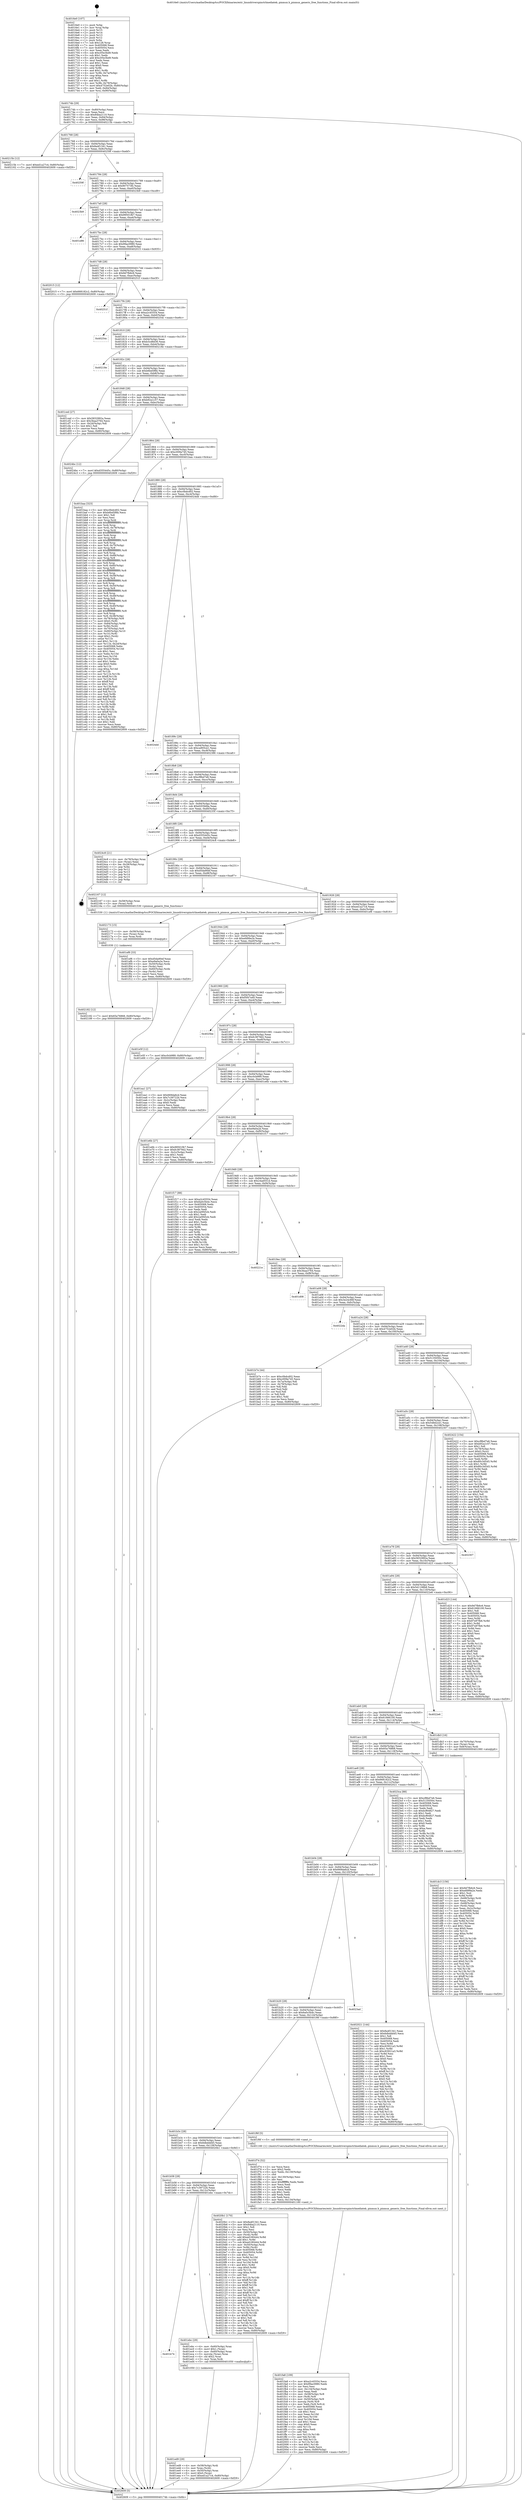 digraph "0x4016e0" {
  label = "0x4016e0 (/mnt/c/Users/mathe/Desktop/tcc/POCII/binaries/extr_linuxdriverspinctrlmediatek..pinmux.h_pinmux_generic_free_functions_Final-ollvm.out::main(0))"
  labelloc = "t"
  node[shape=record]

  Entry [label="",width=0.3,height=0.3,shape=circle,fillcolor=black,style=filled]
  "0x40174b" [label="{
     0x40174b [29]\l
     | [instrs]\l
     &nbsp;&nbsp;0x40174b \<+3\>: mov -0x80(%rbp),%eax\l
     &nbsp;&nbsp;0x40174e \<+2\>: mov %eax,%ecx\l
     &nbsp;&nbsp;0x401750 \<+6\>: sub $0x84ba2110,%ecx\l
     &nbsp;&nbsp;0x401756 \<+6\>: mov %eax,-0x94(%rbp)\l
     &nbsp;&nbsp;0x40175c \<+6\>: mov %ecx,-0x98(%rbp)\l
     &nbsp;&nbsp;0x401762 \<+6\>: je 000000000040215b \<main+0xa7b\>\l
  }"]
  "0x40215b" [label="{
     0x40215b [12]\l
     | [instrs]\l
     &nbsp;&nbsp;0x40215b \<+7\>: movl $0xed1a27c4,-0x80(%rbp)\l
     &nbsp;&nbsp;0x402162 \<+5\>: jmp 0000000000402609 \<main+0xf29\>\l
  }"]
  "0x401768" [label="{
     0x401768 [28]\l
     | [instrs]\l
     &nbsp;&nbsp;0x401768 \<+5\>: jmp 000000000040176d \<main+0x8d\>\l
     &nbsp;&nbsp;0x40176d \<+6\>: mov -0x94(%rbp),%eax\l
     &nbsp;&nbsp;0x401773 \<+5\>: sub $0x8a4f1341,%eax\l
     &nbsp;&nbsp;0x401778 \<+6\>: mov %eax,-0x9c(%rbp)\l
     &nbsp;&nbsp;0x40177e \<+6\>: je 000000000040259f \<main+0xebf\>\l
  }"]
  Exit [label="",width=0.3,height=0.3,shape=circle,fillcolor=black,style=filled,peripheries=2]
  "0x40259f" [label="{
     0x40259f\l
  }", style=dashed]
  "0x401784" [label="{
     0x401784 [28]\l
     | [instrs]\l
     &nbsp;&nbsp;0x401784 \<+5\>: jmp 0000000000401789 \<main+0xa9\>\l
     &nbsp;&nbsp;0x401789 \<+6\>: mov -0x94(%rbp),%eax\l
     &nbsp;&nbsp;0x40178f \<+5\>: sub $0x907573fc,%eax\l
     &nbsp;&nbsp;0x401794 \<+6\>: mov %eax,-0xa0(%rbp)\l
     &nbsp;&nbsp;0x40179a \<+6\>: je 00000000004023b9 \<main+0xcd9\>\l
  }"]
  "0x402182" [label="{
     0x402182 [12]\l
     | [instrs]\l
     &nbsp;&nbsp;0x402182 \<+7\>: movl $0x65a76868,-0x80(%rbp)\l
     &nbsp;&nbsp;0x402189 \<+5\>: jmp 0000000000402609 \<main+0xf29\>\l
  }"]
  "0x4023b9" [label="{
     0x4023b9\l
  }", style=dashed]
  "0x4017a0" [label="{
     0x4017a0 [28]\l
     | [instrs]\l
     &nbsp;&nbsp;0x4017a0 \<+5\>: jmp 00000000004017a5 \<main+0xc5\>\l
     &nbsp;&nbsp;0x4017a5 \<+6\>: mov -0x94(%rbp),%eax\l
     &nbsp;&nbsp;0x4017ab \<+5\>: sub $0x99501fb7,%eax\l
     &nbsp;&nbsp;0x4017b0 \<+6\>: mov %eax,-0xa4(%rbp)\l
     &nbsp;&nbsp;0x4017b6 \<+6\>: je 0000000000401e86 \<main+0x7a6\>\l
  }"]
  "0x402173" [label="{
     0x402173 [15]\l
     | [instrs]\l
     &nbsp;&nbsp;0x402173 \<+4\>: mov -0x58(%rbp),%rax\l
     &nbsp;&nbsp;0x402177 \<+3\>: mov (%rax),%rax\l
     &nbsp;&nbsp;0x40217a \<+3\>: mov %rax,%rdi\l
     &nbsp;&nbsp;0x40217d \<+5\>: call 0000000000401030 \<free@plt\>\l
     | [calls]\l
     &nbsp;&nbsp;0x401030 \{1\} (unknown)\l
  }"]
  "0x401e86" [label="{
     0x401e86\l
  }", style=dashed]
  "0x4017bc" [label="{
     0x4017bc [28]\l
     | [instrs]\l
     &nbsp;&nbsp;0x4017bc \<+5\>: jmp 00000000004017c1 \<main+0xe1\>\l
     &nbsp;&nbsp;0x4017c1 \<+6\>: mov -0x94(%rbp),%eax\l
     &nbsp;&nbsp;0x4017c7 \<+5\>: sub $0x99ac0980,%eax\l
     &nbsp;&nbsp;0x4017cc \<+6\>: mov %eax,-0xa8(%rbp)\l
     &nbsp;&nbsp;0x4017d2 \<+6\>: je 0000000000402015 \<main+0x935\>\l
  }"]
  "0x401fa8" [label="{
     0x401fa8 [109]\l
     | [instrs]\l
     &nbsp;&nbsp;0x401fa8 \<+5\>: mov $0xa2c45554,%ecx\l
     &nbsp;&nbsp;0x401fad \<+5\>: mov $0x99ac0980,%edx\l
     &nbsp;&nbsp;0x401fb2 \<+2\>: xor %esi,%esi\l
     &nbsp;&nbsp;0x401fb4 \<+6\>: mov -0x134(%rbp),%edi\l
     &nbsp;&nbsp;0x401fba \<+3\>: imul %eax,%edi\l
     &nbsp;&nbsp;0x401fbd \<+4\>: mov -0x58(%rbp),%r8\l
     &nbsp;&nbsp;0x401fc1 \<+3\>: mov (%r8),%r8\l
     &nbsp;&nbsp;0x401fc4 \<+4\>: mov -0x50(%rbp),%r9\l
     &nbsp;&nbsp;0x401fc8 \<+3\>: movslq (%r9),%r9\l
     &nbsp;&nbsp;0x401fcb \<+4\>: mov %edi,(%r8,%r9,4)\l
     &nbsp;&nbsp;0x401fcf \<+7\>: mov 0x405068,%eax\l
     &nbsp;&nbsp;0x401fd6 \<+7\>: mov 0x405054,%edi\l
     &nbsp;&nbsp;0x401fdd \<+3\>: sub $0x1,%esi\l
     &nbsp;&nbsp;0x401fe0 \<+3\>: mov %eax,%r10d\l
     &nbsp;&nbsp;0x401fe3 \<+3\>: add %esi,%r10d\l
     &nbsp;&nbsp;0x401fe6 \<+4\>: imul %r10d,%eax\l
     &nbsp;&nbsp;0x401fea \<+3\>: and $0x1,%eax\l
     &nbsp;&nbsp;0x401fed \<+3\>: cmp $0x0,%eax\l
     &nbsp;&nbsp;0x401ff0 \<+4\>: sete %r11b\l
     &nbsp;&nbsp;0x401ff4 \<+3\>: cmp $0xa,%edi\l
     &nbsp;&nbsp;0x401ff7 \<+3\>: setl %bl\l
     &nbsp;&nbsp;0x401ffa \<+3\>: mov %r11b,%r14b\l
     &nbsp;&nbsp;0x401ffd \<+3\>: and %bl,%r14b\l
     &nbsp;&nbsp;0x402000 \<+3\>: xor %bl,%r11b\l
     &nbsp;&nbsp;0x402003 \<+3\>: or %r11b,%r14b\l
     &nbsp;&nbsp;0x402006 \<+4\>: test $0x1,%r14b\l
     &nbsp;&nbsp;0x40200a \<+3\>: cmovne %edx,%ecx\l
     &nbsp;&nbsp;0x40200d \<+3\>: mov %ecx,-0x80(%rbp)\l
     &nbsp;&nbsp;0x402010 \<+5\>: jmp 0000000000402609 \<main+0xf29\>\l
  }"]
  "0x402015" [label="{
     0x402015 [12]\l
     | [instrs]\l
     &nbsp;&nbsp;0x402015 \<+7\>: movl $0x668182c2,-0x80(%rbp)\l
     &nbsp;&nbsp;0x40201c \<+5\>: jmp 0000000000402609 \<main+0xf29\>\l
  }"]
  "0x4017d8" [label="{
     0x4017d8 [28]\l
     | [instrs]\l
     &nbsp;&nbsp;0x4017d8 \<+5\>: jmp 00000000004017dd \<main+0xfd\>\l
     &nbsp;&nbsp;0x4017dd \<+6\>: mov -0x94(%rbp),%eax\l
     &nbsp;&nbsp;0x4017e3 \<+5\>: sub $0x9d7fb6c6,%eax\l
     &nbsp;&nbsp;0x4017e8 \<+6\>: mov %eax,-0xac(%rbp)\l
     &nbsp;&nbsp;0x4017ee \<+6\>: je 000000000040251f \<main+0xe3f\>\l
  }"]
  "0x401f74" [label="{
     0x401f74 [52]\l
     | [instrs]\l
     &nbsp;&nbsp;0x401f74 \<+2\>: xor %ecx,%ecx\l
     &nbsp;&nbsp;0x401f76 \<+5\>: mov $0x2,%edx\l
     &nbsp;&nbsp;0x401f7b \<+6\>: mov %edx,-0x130(%rbp)\l
     &nbsp;&nbsp;0x401f81 \<+1\>: cltd\l
     &nbsp;&nbsp;0x401f82 \<+6\>: mov -0x130(%rbp),%esi\l
     &nbsp;&nbsp;0x401f88 \<+2\>: idiv %esi\l
     &nbsp;&nbsp;0x401f8a \<+6\>: imul $0xfffffffe,%edx,%edx\l
     &nbsp;&nbsp;0x401f90 \<+2\>: mov %ecx,%edi\l
     &nbsp;&nbsp;0x401f92 \<+2\>: sub %edx,%edi\l
     &nbsp;&nbsp;0x401f94 \<+2\>: mov %ecx,%edx\l
     &nbsp;&nbsp;0x401f96 \<+3\>: sub $0x1,%edx\l
     &nbsp;&nbsp;0x401f99 \<+2\>: add %edx,%edi\l
     &nbsp;&nbsp;0x401f9b \<+2\>: sub %edi,%ecx\l
     &nbsp;&nbsp;0x401f9d \<+6\>: mov %ecx,-0x134(%rbp)\l
     &nbsp;&nbsp;0x401fa3 \<+5\>: call 0000000000401160 \<next_i\>\l
     | [calls]\l
     &nbsp;&nbsp;0x401160 \{1\} (/mnt/c/Users/mathe/Desktop/tcc/POCII/binaries/extr_linuxdriverspinctrlmediatek..pinmux.h_pinmux_generic_free_functions_Final-ollvm.out::next_i)\l
  }"]
  "0x40251f" [label="{
     0x40251f\l
  }", style=dashed]
  "0x4017f4" [label="{
     0x4017f4 [28]\l
     | [instrs]\l
     &nbsp;&nbsp;0x4017f4 \<+5\>: jmp 00000000004017f9 \<main+0x119\>\l
     &nbsp;&nbsp;0x4017f9 \<+6\>: mov -0x94(%rbp),%eax\l
     &nbsp;&nbsp;0x4017ff \<+5\>: sub $0xa2c45554,%eax\l
     &nbsp;&nbsp;0x401804 \<+6\>: mov %eax,-0xb0(%rbp)\l
     &nbsp;&nbsp;0x40180a \<+6\>: je 000000000040254c \<main+0xe6c\>\l
  }"]
  "0x401ed9" [label="{
     0x401ed9 [29]\l
     | [instrs]\l
     &nbsp;&nbsp;0x401ed9 \<+4\>: mov -0x58(%rbp),%rdi\l
     &nbsp;&nbsp;0x401edd \<+3\>: mov %rax,(%rdi)\l
     &nbsp;&nbsp;0x401ee0 \<+4\>: mov -0x50(%rbp),%rax\l
     &nbsp;&nbsp;0x401ee4 \<+6\>: movl $0x0,(%rax)\l
     &nbsp;&nbsp;0x401eea \<+7\>: movl $0xed1a27c4,-0x80(%rbp)\l
     &nbsp;&nbsp;0x401ef1 \<+5\>: jmp 0000000000402609 \<main+0xf29\>\l
  }"]
  "0x40254c" [label="{
     0x40254c\l
  }", style=dashed]
  "0x401810" [label="{
     0x401810 [28]\l
     | [instrs]\l
     &nbsp;&nbsp;0x401810 \<+5\>: jmp 0000000000401815 \<main+0x135\>\l
     &nbsp;&nbsp;0x401815 \<+6\>: mov -0x94(%rbp),%eax\l
     &nbsp;&nbsp;0x40181b \<+5\>: sub $0xb3cd8d36,%eax\l
     &nbsp;&nbsp;0x401820 \<+6\>: mov %eax,-0xb4(%rbp)\l
     &nbsp;&nbsp;0x401826 \<+6\>: je 000000000040218e \<main+0xaae\>\l
  }"]
  "0x401b74" [label="{
     0x401b74\l
  }", style=dashed]
  "0x40218e" [label="{
     0x40218e\l
  }", style=dashed]
  "0x40182c" [label="{
     0x40182c [28]\l
     | [instrs]\l
     &nbsp;&nbsp;0x40182c \<+5\>: jmp 0000000000401831 \<main+0x151\>\l
     &nbsp;&nbsp;0x401831 \<+6\>: mov -0x94(%rbp),%eax\l
     &nbsp;&nbsp;0x401837 \<+5\>: sub $0xb6bd5f6b,%eax\l
     &nbsp;&nbsp;0x40183c \<+6\>: mov %eax,-0xb8(%rbp)\l
     &nbsp;&nbsp;0x401842 \<+6\>: je 0000000000401ced \<main+0x60d\>\l
  }"]
  "0x401ebc" [label="{
     0x401ebc [29]\l
     | [instrs]\l
     &nbsp;&nbsp;0x401ebc \<+4\>: mov -0x60(%rbp),%rax\l
     &nbsp;&nbsp;0x401ec0 \<+6\>: movl $0x1,(%rax)\l
     &nbsp;&nbsp;0x401ec6 \<+4\>: mov -0x60(%rbp),%rax\l
     &nbsp;&nbsp;0x401eca \<+3\>: movslq (%rax),%rax\l
     &nbsp;&nbsp;0x401ecd \<+4\>: shl $0x2,%rax\l
     &nbsp;&nbsp;0x401ed1 \<+3\>: mov %rax,%rdi\l
     &nbsp;&nbsp;0x401ed4 \<+5\>: call 0000000000401050 \<malloc@plt\>\l
     | [calls]\l
     &nbsp;&nbsp;0x401050 \{1\} (unknown)\l
  }"]
  "0x401ced" [label="{
     0x401ced [27]\l
     | [instrs]\l
     &nbsp;&nbsp;0x401ced \<+5\>: mov $0x5832992a,%eax\l
     &nbsp;&nbsp;0x401cf2 \<+5\>: mov $0x3baa3764,%ecx\l
     &nbsp;&nbsp;0x401cf7 \<+3\>: mov -0x2d(%rbp),%dl\l
     &nbsp;&nbsp;0x401cfa \<+3\>: test $0x1,%dl\l
     &nbsp;&nbsp;0x401cfd \<+3\>: cmovne %ecx,%eax\l
     &nbsp;&nbsp;0x401d00 \<+3\>: mov %eax,-0x80(%rbp)\l
     &nbsp;&nbsp;0x401d03 \<+5\>: jmp 0000000000402609 \<main+0xf29\>\l
  }"]
  "0x401848" [label="{
     0x401848 [28]\l
     | [instrs]\l
     &nbsp;&nbsp;0x401848 \<+5\>: jmp 000000000040184d \<main+0x16d\>\l
     &nbsp;&nbsp;0x40184d \<+6\>: mov -0x94(%rbp),%eax\l
     &nbsp;&nbsp;0x401853 \<+5\>: sub $0xb92a1c57,%eax\l
     &nbsp;&nbsp;0x401858 \<+6\>: mov %eax,-0xbc(%rbp)\l
     &nbsp;&nbsp;0x40185e \<+6\>: je 00000000004024bc \<main+0xddc\>\l
  }"]
  "0x401b58" [label="{
     0x401b58 [28]\l
     | [instrs]\l
     &nbsp;&nbsp;0x401b58 \<+5\>: jmp 0000000000401b5d \<main+0x47d\>\l
     &nbsp;&nbsp;0x401b5d \<+6\>: mov -0x94(%rbp),%eax\l
     &nbsp;&nbsp;0x401b63 \<+5\>: sub $0x7c39722b,%eax\l
     &nbsp;&nbsp;0x401b68 \<+6\>: mov %eax,-0x12c(%rbp)\l
     &nbsp;&nbsp;0x401b6e \<+6\>: je 0000000000401ebc \<main+0x7dc\>\l
  }"]
  "0x4024bc" [label="{
     0x4024bc [12]\l
     | [instrs]\l
     &nbsp;&nbsp;0x4024bc \<+7\>: movl $0xd355445c,-0x80(%rbp)\l
     &nbsp;&nbsp;0x4024c3 \<+5\>: jmp 0000000000402609 \<main+0xf29\>\l
  }"]
  "0x401864" [label="{
     0x401864 [28]\l
     | [instrs]\l
     &nbsp;&nbsp;0x401864 \<+5\>: jmp 0000000000401869 \<main+0x189\>\l
     &nbsp;&nbsp;0x401869 \<+6\>: mov -0x94(%rbp),%eax\l
     &nbsp;&nbsp;0x40186f \<+5\>: sub $0xc009a745,%eax\l
     &nbsp;&nbsp;0x401874 \<+6\>: mov %eax,-0xc0(%rbp)\l
     &nbsp;&nbsp;0x40187a \<+6\>: je 0000000000401baa \<main+0x4ca\>\l
  }"]
  "0x4020b1" [label="{
     0x4020b1 [170]\l
     | [instrs]\l
     &nbsp;&nbsp;0x4020b1 \<+5\>: mov $0x8a4f1341,%eax\l
     &nbsp;&nbsp;0x4020b6 \<+5\>: mov $0x84ba2110,%ecx\l
     &nbsp;&nbsp;0x4020bb \<+2\>: mov $0x1,%dl\l
     &nbsp;&nbsp;0x4020bd \<+2\>: xor %esi,%esi\l
     &nbsp;&nbsp;0x4020bf \<+4\>: mov -0x50(%rbp),%rdi\l
     &nbsp;&nbsp;0x4020c3 \<+3\>: mov (%rdi),%r8d\l
     &nbsp;&nbsp;0x4020c6 \<+7\>: add $0xed180444,%r8d\l
     &nbsp;&nbsp;0x4020cd \<+4\>: add $0x1,%r8d\l
     &nbsp;&nbsp;0x4020d1 \<+7\>: sub $0xed180444,%r8d\l
     &nbsp;&nbsp;0x4020d8 \<+4\>: mov -0x50(%rbp),%rdi\l
     &nbsp;&nbsp;0x4020dc \<+3\>: mov %r8d,(%rdi)\l
     &nbsp;&nbsp;0x4020df \<+8\>: mov 0x405068,%r8d\l
     &nbsp;&nbsp;0x4020e7 \<+8\>: mov 0x405054,%r9d\l
     &nbsp;&nbsp;0x4020ef \<+3\>: sub $0x1,%esi\l
     &nbsp;&nbsp;0x4020f2 \<+3\>: mov %r8d,%r10d\l
     &nbsp;&nbsp;0x4020f5 \<+3\>: add %esi,%r10d\l
     &nbsp;&nbsp;0x4020f8 \<+4\>: imul %r10d,%r8d\l
     &nbsp;&nbsp;0x4020fc \<+4\>: and $0x1,%r8d\l
     &nbsp;&nbsp;0x402100 \<+4\>: cmp $0x0,%r8d\l
     &nbsp;&nbsp;0x402104 \<+4\>: sete %r11b\l
     &nbsp;&nbsp;0x402108 \<+4\>: cmp $0xa,%r9d\l
     &nbsp;&nbsp;0x40210c \<+3\>: setl %bl\l
     &nbsp;&nbsp;0x40210f \<+3\>: mov %r11b,%r14b\l
     &nbsp;&nbsp;0x402112 \<+4\>: xor $0xff,%r14b\l
     &nbsp;&nbsp;0x402116 \<+3\>: mov %bl,%r15b\l
     &nbsp;&nbsp;0x402119 \<+4\>: xor $0xff,%r15b\l
     &nbsp;&nbsp;0x40211d \<+3\>: xor $0x1,%dl\l
     &nbsp;&nbsp;0x402120 \<+3\>: mov %r14b,%r12b\l
     &nbsp;&nbsp;0x402123 \<+4\>: and $0xff,%r12b\l
     &nbsp;&nbsp;0x402127 \<+3\>: and %dl,%r11b\l
     &nbsp;&nbsp;0x40212a \<+3\>: mov %r15b,%r13b\l
     &nbsp;&nbsp;0x40212d \<+4\>: and $0xff,%r13b\l
     &nbsp;&nbsp;0x402131 \<+2\>: and %dl,%bl\l
     &nbsp;&nbsp;0x402133 \<+3\>: or %r11b,%r12b\l
     &nbsp;&nbsp;0x402136 \<+3\>: or %bl,%r13b\l
     &nbsp;&nbsp;0x402139 \<+3\>: xor %r13b,%r12b\l
     &nbsp;&nbsp;0x40213c \<+3\>: or %r15b,%r14b\l
     &nbsp;&nbsp;0x40213f \<+4\>: xor $0xff,%r14b\l
     &nbsp;&nbsp;0x402143 \<+3\>: or $0x1,%dl\l
     &nbsp;&nbsp;0x402146 \<+3\>: and %dl,%r14b\l
     &nbsp;&nbsp;0x402149 \<+3\>: or %r14b,%r12b\l
     &nbsp;&nbsp;0x40214c \<+4\>: test $0x1,%r12b\l
     &nbsp;&nbsp;0x402150 \<+3\>: cmovne %ecx,%eax\l
     &nbsp;&nbsp;0x402153 \<+3\>: mov %eax,-0x80(%rbp)\l
     &nbsp;&nbsp;0x402156 \<+5\>: jmp 0000000000402609 \<main+0xf29\>\l
  }"]
  "0x401baa" [label="{
     0x401baa [323]\l
     | [instrs]\l
     &nbsp;&nbsp;0x401baa \<+5\>: mov $0xc0bdcd02,%eax\l
     &nbsp;&nbsp;0x401baf \<+5\>: mov $0xb6bd5f6b,%ecx\l
     &nbsp;&nbsp;0x401bb4 \<+2\>: mov $0x1,%dl\l
     &nbsp;&nbsp;0x401bb6 \<+2\>: xor %esi,%esi\l
     &nbsp;&nbsp;0x401bb8 \<+3\>: mov %rsp,%rdi\l
     &nbsp;&nbsp;0x401bbb \<+4\>: add $0xfffffffffffffff0,%rdi\l
     &nbsp;&nbsp;0x401bbf \<+3\>: mov %rdi,%rsp\l
     &nbsp;&nbsp;0x401bc2 \<+4\>: mov %rdi,-0x78(%rbp)\l
     &nbsp;&nbsp;0x401bc6 \<+3\>: mov %rsp,%rdi\l
     &nbsp;&nbsp;0x401bc9 \<+4\>: add $0xfffffffffffffff0,%rdi\l
     &nbsp;&nbsp;0x401bcd \<+3\>: mov %rdi,%rsp\l
     &nbsp;&nbsp;0x401bd0 \<+3\>: mov %rsp,%r8\l
     &nbsp;&nbsp;0x401bd3 \<+4\>: add $0xfffffffffffffff0,%r8\l
     &nbsp;&nbsp;0x401bd7 \<+3\>: mov %r8,%rsp\l
     &nbsp;&nbsp;0x401bda \<+4\>: mov %r8,-0x70(%rbp)\l
     &nbsp;&nbsp;0x401bde \<+3\>: mov %rsp,%r8\l
     &nbsp;&nbsp;0x401be1 \<+4\>: add $0xfffffffffffffff0,%r8\l
     &nbsp;&nbsp;0x401be5 \<+3\>: mov %r8,%rsp\l
     &nbsp;&nbsp;0x401be8 \<+4\>: mov %r8,-0x68(%rbp)\l
     &nbsp;&nbsp;0x401bec \<+3\>: mov %rsp,%r8\l
     &nbsp;&nbsp;0x401bef \<+4\>: add $0xfffffffffffffff0,%r8\l
     &nbsp;&nbsp;0x401bf3 \<+3\>: mov %r8,%rsp\l
     &nbsp;&nbsp;0x401bf6 \<+4\>: mov %r8,-0x60(%rbp)\l
     &nbsp;&nbsp;0x401bfa \<+3\>: mov %rsp,%r8\l
     &nbsp;&nbsp;0x401bfd \<+4\>: add $0xfffffffffffffff0,%r8\l
     &nbsp;&nbsp;0x401c01 \<+3\>: mov %r8,%rsp\l
     &nbsp;&nbsp;0x401c04 \<+4\>: mov %r8,-0x58(%rbp)\l
     &nbsp;&nbsp;0x401c08 \<+3\>: mov %rsp,%r8\l
     &nbsp;&nbsp;0x401c0b \<+4\>: add $0xfffffffffffffff0,%r8\l
     &nbsp;&nbsp;0x401c0f \<+3\>: mov %r8,%rsp\l
     &nbsp;&nbsp;0x401c12 \<+4\>: mov %r8,-0x50(%rbp)\l
     &nbsp;&nbsp;0x401c16 \<+3\>: mov %rsp,%r8\l
     &nbsp;&nbsp;0x401c19 \<+4\>: add $0xfffffffffffffff0,%r8\l
     &nbsp;&nbsp;0x401c1d \<+3\>: mov %r8,%rsp\l
     &nbsp;&nbsp;0x401c20 \<+4\>: mov %r8,-0x48(%rbp)\l
     &nbsp;&nbsp;0x401c24 \<+3\>: mov %rsp,%r8\l
     &nbsp;&nbsp;0x401c27 \<+4\>: add $0xfffffffffffffff0,%r8\l
     &nbsp;&nbsp;0x401c2b \<+3\>: mov %r8,%rsp\l
     &nbsp;&nbsp;0x401c2e \<+4\>: mov %r8,-0x40(%rbp)\l
     &nbsp;&nbsp;0x401c32 \<+3\>: mov %rsp,%r8\l
     &nbsp;&nbsp;0x401c35 \<+4\>: add $0xfffffffffffffff0,%r8\l
     &nbsp;&nbsp;0x401c39 \<+3\>: mov %r8,%rsp\l
     &nbsp;&nbsp;0x401c3c \<+4\>: mov %r8,-0x38(%rbp)\l
     &nbsp;&nbsp;0x401c40 \<+4\>: mov -0x78(%rbp),%r8\l
     &nbsp;&nbsp;0x401c44 \<+7\>: movl $0x0,(%r8)\l
     &nbsp;&nbsp;0x401c4b \<+7\>: mov -0x84(%rbp),%r9d\l
     &nbsp;&nbsp;0x401c52 \<+3\>: mov %r9d,(%rdi)\l
     &nbsp;&nbsp;0x401c55 \<+4\>: mov -0x70(%rbp),%r8\l
     &nbsp;&nbsp;0x401c59 \<+7\>: mov -0x90(%rbp),%r10\l
     &nbsp;&nbsp;0x401c60 \<+3\>: mov %r10,(%r8)\l
     &nbsp;&nbsp;0x401c63 \<+3\>: cmpl $0x2,(%rdi)\l
     &nbsp;&nbsp;0x401c66 \<+4\>: setne %r11b\l
     &nbsp;&nbsp;0x401c6a \<+4\>: and $0x1,%r11b\l
     &nbsp;&nbsp;0x401c6e \<+4\>: mov %r11b,-0x2d(%rbp)\l
     &nbsp;&nbsp;0x401c72 \<+7\>: mov 0x405068,%ebx\l
     &nbsp;&nbsp;0x401c79 \<+8\>: mov 0x405054,%r14d\l
     &nbsp;&nbsp;0x401c81 \<+3\>: sub $0x1,%esi\l
     &nbsp;&nbsp;0x401c84 \<+3\>: mov %ebx,%r15d\l
     &nbsp;&nbsp;0x401c87 \<+3\>: add %esi,%r15d\l
     &nbsp;&nbsp;0x401c8a \<+4\>: imul %r15d,%ebx\l
     &nbsp;&nbsp;0x401c8e \<+3\>: and $0x1,%ebx\l
     &nbsp;&nbsp;0x401c91 \<+3\>: cmp $0x0,%ebx\l
     &nbsp;&nbsp;0x401c94 \<+4\>: sete %r11b\l
     &nbsp;&nbsp;0x401c98 \<+4\>: cmp $0xa,%r14d\l
     &nbsp;&nbsp;0x401c9c \<+4\>: setl %r12b\l
     &nbsp;&nbsp;0x401ca0 \<+3\>: mov %r11b,%r13b\l
     &nbsp;&nbsp;0x401ca3 \<+4\>: xor $0xff,%r13b\l
     &nbsp;&nbsp;0x401ca7 \<+3\>: mov %r12b,%sil\l
     &nbsp;&nbsp;0x401caa \<+4\>: xor $0xff,%sil\l
     &nbsp;&nbsp;0x401cae \<+3\>: xor $0x1,%dl\l
     &nbsp;&nbsp;0x401cb1 \<+3\>: mov %r13b,%dil\l
     &nbsp;&nbsp;0x401cb4 \<+4\>: and $0xff,%dil\l
     &nbsp;&nbsp;0x401cb8 \<+3\>: and %dl,%r11b\l
     &nbsp;&nbsp;0x401cbb \<+3\>: mov %sil,%r8b\l
     &nbsp;&nbsp;0x401cbe \<+4\>: and $0xff,%r8b\l
     &nbsp;&nbsp;0x401cc2 \<+3\>: and %dl,%r12b\l
     &nbsp;&nbsp;0x401cc5 \<+3\>: or %r11b,%dil\l
     &nbsp;&nbsp;0x401cc8 \<+3\>: or %r12b,%r8b\l
     &nbsp;&nbsp;0x401ccb \<+3\>: xor %r8b,%dil\l
     &nbsp;&nbsp;0x401cce \<+3\>: or %sil,%r13b\l
     &nbsp;&nbsp;0x401cd1 \<+4\>: xor $0xff,%r13b\l
     &nbsp;&nbsp;0x401cd5 \<+3\>: or $0x1,%dl\l
     &nbsp;&nbsp;0x401cd8 \<+3\>: and %dl,%r13b\l
     &nbsp;&nbsp;0x401cdb \<+3\>: or %r13b,%dil\l
     &nbsp;&nbsp;0x401cde \<+4\>: test $0x1,%dil\l
     &nbsp;&nbsp;0x401ce2 \<+3\>: cmovne %ecx,%eax\l
     &nbsp;&nbsp;0x401ce5 \<+3\>: mov %eax,-0x80(%rbp)\l
     &nbsp;&nbsp;0x401ce8 \<+5\>: jmp 0000000000402609 \<main+0xf29\>\l
  }"]
  "0x401880" [label="{
     0x401880 [28]\l
     | [instrs]\l
     &nbsp;&nbsp;0x401880 \<+5\>: jmp 0000000000401885 \<main+0x1a5\>\l
     &nbsp;&nbsp;0x401885 \<+6\>: mov -0x94(%rbp),%eax\l
     &nbsp;&nbsp;0x40188b \<+5\>: sub $0xc0bdcd02,%eax\l
     &nbsp;&nbsp;0x401890 \<+6\>: mov %eax,-0xc4(%rbp)\l
     &nbsp;&nbsp;0x401896 \<+6\>: je 00000000004024dd \<main+0xdfd\>\l
  }"]
  "0x401b3c" [label="{
     0x401b3c [28]\l
     | [instrs]\l
     &nbsp;&nbsp;0x401b3c \<+5\>: jmp 0000000000401b41 \<main+0x461\>\l
     &nbsp;&nbsp;0x401b41 \<+6\>: mov -0x94(%rbp),%eax\l
     &nbsp;&nbsp;0x401b47 \<+5\>: sub $0x6dbddd45,%eax\l
     &nbsp;&nbsp;0x401b4c \<+6\>: mov %eax,-0x128(%rbp)\l
     &nbsp;&nbsp;0x401b52 \<+6\>: je 00000000004020b1 \<main+0x9d1\>\l
  }"]
  "0x4024dd" [label="{
     0x4024dd\l
  }", style=dashed]
  "0x40189c" [label="{
     0x40189c [28]\l
     | [instrs]\l
     &nbsp;&nbsp;0x40189c \<+5\>: jmp 00000000004018a1 \<main+0x1c1\>\l
     &nbsp;&nbsp;0x4018a1 \<+6\>: mov -0x94(%rbp),%eax\l
     &nbsp;&nbsp;0x4018a7 \<+5\>: sub $0xca905ce1,%eax\l
     &nbsp;&nbsp;0x4018ac \<+6\>: mov %eax,-0xc8(%rbp)\l
     &nbsp;&nbsp;0x4018b2 \<+6\>: je 0000000000402386 \<main+0xca6\>\l
  }"]
  "0x401f6f" [label="{
     0x401f6f [5]\l
     | [instrs]\l
     &nbsp;&nbsp;0x401f6f \<+5\>: call 0000000000401160 \<next_i\>\l
     | [calls]\l
     &nbsp;&nbsp;0x401160 \{1\} (/mnt/c/Users/mathe/Desktop/tcc/POCII/binaries/extr_linuxdriverspinctrlmediatek..pinmux.h_pinmux_generic_free_functions_Final-ollvm.out::next_i)\l
  }"]
  "0x402386" [label="{
     0x402386\l
  }", style=dashed]
  "0x4018b8" [label="{
     0x4018b8 [28]\l
     | [instrs]\l
     &nbsp;&nbsp;0x4018b8 \<+5\>: jmp 00000000004018bd \<main+0x1dd\>\l
     &nbsp;&nbsp;0x4018bd \<+6\>: mov -0x94(%rbp),%eax\l
     &nbsp;&nbsp;0x4018c3 \<+5\>: sub $0xcf8bd7e6,%eax\l
     &nbsp;&nbsp;0x4018c8 \<+6\>: mov %eax,-0xcc(%rbp)\l
     &nbsp;&nbsp;0x4018ce \<+6\>: je 00000000004025f8 \<main+0xf18\>\l
  }"]
  "0x401b20" [label="{
     0x401b20 [28]\l
     | [instrs]\l
     &nbsp;&nbsp;0x401b20 \<+5\>: jmp 0000000000401b25 \<main+0x445\>\l
     &nbsp;&nbsp;0x401b25 \<+6\>: mov -0x94(%rbp),%eax\l
     &nbsp;&nbsp;0x401b2b \<+5\>: sub $0x6a0c5b4c,%eax\l
     &nbsp;&nbsp;0x401b30 \<+6\>: mov %eax,-0x124(%rbp)\l
     &nbsp;&nbsp;0x401b36 \<+6\>: je 0000000000401f6f \<main+0x88f\>\l
  }"]
  "0x4025f8" [label="{
     0x4025f8\l
  }", style=dashed]
  "0x4018d4" [label="{
     0x4018d4 [28]\l
     | [instrs]\l
     &nbsp;&nbsp;0x4018d4 \<+5\>: jmp 00000000004018d9 \<main+0x1f9\>\l
     &nbsp;&nbsp;0x4018d9 \<+6\>: mov -0x94(%rbp),%eax\l
     &nbsp;&nbsp;0x4018df \<+5\>: sub $0xd203bfda,%eax\l
     &nbsp;&nbsp;0x4018e4 \<+6\>: mov %eax,-0xd0(%rbp)\l
     &nbsp;&nbsp;0x4018ea \<+6\>: je 000000000040235f \<main+0xc7f\>\l
  }"]
  "0x4023ad" [label="{
     0x4023ad\l
  }", style=dashed]
  "0x40235f" [label="{
     0x40235f\l
  }", style=dashed]
  "0x4018f0" [label="{
     0x4018f0 [28]\l
     | [instrs]\l
     &nbsp;&nbsp;0x4018f0 \<+5\>: jmp 00000000004018f5 \<main+0x215\>\l
     &nbsp;&nbsp;0x4018f5 \<+6\>: mov -0x94(%rbp),%eax\l
     &nbsp;&nbsp;0x4018fb \<+5\>: sub $0xd355445c,%eax\l
     &nbsp;&nbsp;0x401900 \<+6\>: mov %eax,-0xd4(%rbp)\l
     &nbsp;&nbsp;0x401906 \<+6\>: je 00000000004024c8 \<main+0xde8\>\l
  }"]
  "0x401b04" [label="{
     0x401b04 [28]\l
     | [instrs]\l
     &nbsp;&nbsp;0x401b04 \<+5\>: jmp 0000000000401b09 \<main+0x429\>\l
     &nbsp;&nbsp;0x401b09 \<+6\>: mov -0x94(%rbp),%eax\l
     &nbsp;&nbsp;0x401b0f \<+5\>: sub $0x669da6cd,%eax\l
     &nbsp;&nbsp;0x401b14 \<+6\>: mov %eax,-0x120(%rbp)\l
     &nbsp;&nbsp;0x401b1a \<+6\>: je 00000000004023ad \<main+0xccd\>\l
  }"]
  "0x4024c8" [label="{
     0x4024c8 [21]\l
     | [instrs]\l
     &nbsp;&nbsp;0x4024c8 \<+4\>: mov -0x78(%rbp),%rax\l
     &nbsp;&nbsp;0x4024cc \<+2\>: mov (%rax),%eax\l
     &nbsp;&nbsp;0x4024ce \<+4\>: lea -0x28(%rbp),%rsp\l
     &nbsp;&nbsp;0x4024d2 \<+1\>: pop %rbx\l
     &nbsp;&nbsp;0x4024d3 \<+2\>: pop %r12\l
     &nbsp;&nbsp;0x4024d5 \<+2\>: pop %r13\l
     &nbsp;&nbsp;0x4024d7 \<+2\>: pop %r14\l
     &nbsp;&nbsp;0x4024d9 \<+2\>: pop %r15\l
     &nbsp;&nbsp;0x4024db \<+1\>: pop %rbp\l
     &nbsp;&nbsp;0x4024dc \<+1\>: ret\l
  }"]
  "0x40190c" [label="{
     0x40190c [28]\l
     | [instrs]\l
     &nbsp;&nbsp;0x40190c \<+5\>: jmp 0000000000401911 \<main+0x231\>\l
     &nbsp;&nbsp;0x401911 \<+6\>: mov -0x94(%rbp),%eax\l
     &nbsp;&nbsp;0x401917 \<+5\>: sub $0xd5da90ef,%eax\l
     &nbsp;&nbsp;0x40191c \<+6\>: mov %eax,-0xd8(%rbp)\l
     &nbsp;&nbsp;0x401922 \<+6\>: je 0000000000402167 \<main+0xa87\>\l
  }"]
  "0x402021" [label="{
     0x402021 [144]\l
     | [instrs]\l
     &nbsp;&nbsp;0x402021 \<+5\>: mov $0x8a4f1341,%eax\l
     &nbsp;&nbsp;0x402026 \<+5\>: mov $0x6dbddd45,%ecx\l
     &nbsp;&nbsp;0x40202b \<+2\>: mov $0x1,%dl\l
     &nbsp;&nbsp;0x40202d \<+7\>: mov 0x405068,%esi\l
     &nbsp;&nbsp;0x402034 \<+7\>: mov 0x405054,%edi\l
     &nbsp;&nbsp;0x40203b \<+3\>: mov %esi,%r8d\l
     &nbsp;&nbsp;0x40203e \<+7\>: add $0xc63921a3,%r8d\l
     &nbsp;&nbsp;0x402045 \<+4\>: sub $0x1,%r8d\l
     &nbsp;&nbsp;0x402049 \<+7\>: sub $0xc63921a3,%r8d\l
     &nbsp;&nbsp;0x402050 \<+4\>: imul %r8d,%esi\l
     &nbsp;&nbsp;0x402054 \<+3\>: and $0x1,%esi\l
     &nbsp;&nbsp;0x402057 \<+3\>: cmp $0x0,%esi\l
     &nbsp;&nbsp;0x40205a \<+4\>: sete %r9b\l
     &nbsp;&nbsp;0x40205e \<+3\>: cmp $0xa,%edi\l
     &nbsp;&nbsp;0x402061 \<+4\>: setl %r10b\l
     &nbsp;&nbsp;0x402065 \<+3\>: mov %r9b,%r11b\l
     &nbsp;&nbsp;0x402068 \<+4\>: xor $0xff,%r11b\l
     &nbsp;&nbsp;0x40206c \<+3\>: mov %r10b,%bl\l
     &nbsp;&nbsp;0x40206f \<+3\>: xor $0xff,%bl\l
     &nbsp;&nbsp;0x402072 \<+3\>: xor $0x0,%dl\l
     &nbsp;&nbsp;0x402075 \<+3\>: mov %r11b,%r14b\l
     &nbsp;&nbsp;0x402078 \<+4\>: and $0x0,%r14b\l
     &nbsp;&nbsp;0x40207c \<+3\>: and %dl,%r9b\l
     &nbsp;&nbsp;0x40207f \<+3\>: mov %bl,%r15b\l
     &nbsp;&nbsp;0x402082 \<+4\>: and $0x0,%r15b\l
     &nbsp;&nbsp;0x402086 \<+3\>: and %dl,%r10b\l
     &nbsp;&nbsp;0x402089 \<+3\>: or %r9b,%r14b\l
     &nbsp;&nbsp;0x40208c \<+3\>: or %r10b,%r15b\l
     &nbsp;&nbsp;0x40208f \<+3\>: xor %r15b,%r14b\l
     &nbsp;&nbsp;0x402092 \<+3\>: or %bl,%r11b\l
     &nbsp;&nbsp;0x402095 \<+4\>: xor $0xff,%r11b\l
     &nbsp;&nbsp;0x402099 \<+3\>: or $0x0,%dl\l
     &nbsp;&nbsp;0x40209c \<+3\>: and %dl,%r11b\l
     &nbsp;&nbsp;0x40209f \<+3\>: or %r11b,%r14b\l
     &nbsp;&nbsp;0x4020a2 \<+4\>: test $0x1,%r14b\l
     &nbsp;&nbsp;0x4020a6 \<+3\>: cmovne %ecx,%eax\l
     &nbsp;&nbsp;0x4020a9 \<+3\>: mov %eax,-0x80(%rbp)\l
     &nbsp;&nbsp;0x4020ac \<+5\>: jmp 0000000000402609 \<main+0xf29\>\l
  }"]
  "0x402167" [label="{
     0x402167 [12]\l
     | [instrs]\l
     &nbsp;&nbsp;0x402167 \<+4\>: mov -0x58(%rbp),%rax\l
     &nbsp;&nbsp;0x40216b \<+3\>: mov (%rax),%rdi\l
     &nbsp;&nbsp;0x40216e \<+5\>: call 0000000000401530 \<pinmux_generic_free_functions\>\l
     | [calls]\l
     &nbsp;&nbsp;0x401530 \{1\} (/mnt/c/Users/mathe/Desktop/tcc/POCII/binaries/extr_linuxdriverspinctrlmediatek..pinmux.h_pinmux_generic_free_functions_Final-ollvm.out::pinmux_generic_free_functions)\l
  }"]
  "0x401928" [label="{
     0x401928 [28]\l
     | [instrs]\l
     &nbsp;&nbsp;0x401928 \<+5\>: jmp 000000000040192d \<main+0x24d\>\l
     &nbsp;&nbsp;0x40192d \<+6\>: mov -0x94(%rbp),%eax\l
     &nbsp;&nbsp;0x401933 \<+5\>: sub $0xed1a27c4,%eax\l
     &nbsp;&nbsp;0x401938 \<+6\>: mov %eax,-0xdc(%rbp)\l
     &nbsp;&nbsp;0x40193e \<+6\>: je 0000000000401ef6 \<main+0x816\>\l
  }"]
  "0x401ae8" [label="{
     0x401ae8 [28]\l
     | [instrs]\l
     &nbsp;&nbsp;0x401ae8 \<+5\>: jmp 0000000000401aed \<main+0x40d\>\l
     &nbsp;&nbsp;0x401aed \<+6\>: mov -0x94(%rbp),%eax\l
     &nbsp;&nbsp;0x401af3 \<+5\>: sub $0x668182c2,%eax\l
     &nbsp;&nbsp;0x401af8 \<+6\>: mov %eax,-0x11c(%rbp)\l
     &nbsp;&nbsp;0x401afe \<+6\>: je 0000000000402021 \<main+0x941\>\l
  }"]
  "0x401ef6" [label="{
     0x401ef6 [33]\l
     | [instrs]\l
     &nbsp;&nbsp;0x401ef6 \<+5\>: mov $0xd5da90ef,%eax\l
     &nbsp;&nbsp;0x401efb \<+5\>: mov $0xe9a0a2e,%ecx\l
     &nbsp;&nbsp;0x401f00 \<+4\>: mov -0x50(%rbp),%rdx\l
     &nbsp;&nbsp;0x401f04 \<+2\>: mov (%rdx),%esi\l
     &nbsp;&nbsp;0x401f06 \<+4\>: mov -0x60(%rbp),%rdx\l
     &nbsp;&nbsp;0x401f0a \<+2\>: cmp (%rdx),%esi\l
     &nbsp;&nbsp;0x401f0c \<+3\>: cmovl %ecx,%eax\l
     &nbsp;&nbsp;0x401f0f \<+3\>: mov %eax,-0x80(%rbp)\l
     &nbsp;&nbsp;0x401f12 \<+5\>: jmp 0000000000402609 \<main+0xf29\>\l
  }"]
  "0x401944" [label="{
     0x401944 [28]\l
     | [instrs]\l
     &nbsp;&nbsp;0x401944 \<+5\>: jmp 0000000000401949 \<main+0x269\>\l
     &nbsp;&nbsp;0x401949 \<+6\>: mov -0x94(%rbp),%eax\l
     &nbsp;&nbsp;0x40194f \<+5\>: sub $0xefd99a2e,%eax\l
     &nbsp;&nbsp;0x401954 \<+6\>: mov %eax,-0xe0(%rbp)\l
     &nbsp;&nbsp;0x40195a \<+6\>: je 0000000000401e5f \<main+0x77f\>\l
  }"]
  "0x4023ca" [label="{
     0x4023ca [88]\l
     | [instrs]\l
     &nbsp;&nbsp;0x4023ca \<+5\>: mov $0xcf8bd7e6,%eax\l
     &nbsp;&nbsp;0x4023cf \<+5\>: mov $0x5135050c,%ecx\l
     &nbsp;&nbsp;0x4023d4 \<+7\>: mov 0x405068,%edx\l
     &nbsp;&nbsp;0x4023db \<+7\>: mov 0x405054,%esi\l
     &nbsp;&nbsp;0x4023e2 \<+2\>: mov %edx,%edi\l
     &nbsp;&nbsp;0x4023e4 \<+6\>: sub $0xbcf64827,%edi\l
     &nbsp;&nbsp;0x4023ea \<+3\>: sub $0x1,%edi\l
     &nbsp;&nbsp;0x4023ed \<+6\>: add $0xbcf64827,%edi\l
     &nbsp;&nbsp;0x4023f3 \<+3\>: imul %edi,%edx\l
     &nbsp;&nbsp;0x4023f6 \<+3\>: and $0x1,%edx\l
     &nbsp;&nbsp;0x4023f9 \<+3\>: cmp $0x0,%edx\l
     &nbsp;&nbsp;0x4023fc \<+4\>: sete %r8b\l
     &nbsp;&nbsp;0x402400 \<+3\>: cmp $0xa,%esi\l
     &nbsp;&nbsp;0x402403 \<+4\>: setl %r9b\l
     &nbsp;&nbsp;0x402407 \<+3\>: mov %r8b,%r10b\l
     &nbsp;&nbsp;0x40240a \<+3\>: and %r9b,%r10b\l
     &nbsp;&nbsp;0x40240d \<+3\>: xor %r9b,%r8b\l
     &nbsp;&nbsp;0x402410 \<+3\>: or %r8b,%r10b\l
     &nbsp;&nbsp;0x402413 \<+4\>: test $0x1,%r10b\l
     &nbsp;&nbsp;0x402417 \<+3\>: cmovne %ecx,%eax\l
     &nbsp;&nbsp;0x40241a \<+3\>: mov %eax,-0x80(%rbp)\l
     &nbsp;&nbsp;0x40241d \<+5\>: jmp 0000000000402609 \<main+0xf29\>\l
  }"]
  "0x401e5f" [label="{
     0x401e5f [12]\l
     | [instrs]\l
     &nbsp;&nbsp;0x401e5f \<+7\>: movl $0xc0cb989,-0x80(%rbp)\l
     &nbsp;&nbsp;0x401e66 \<+5\>: jmp 0000000000402609 \<main+0xf29\>\l
  }"]
  "0x401960" [label="{
     0x401960 [28]\l
     | [instrs]\l
     &nbsp;&nbsp;0x401960 \<+5\>: jmp 0000000000401965 \<main+0x285\>\l
     &nbsp;&nbsp;0x401965 \<+6\>: mov -0x94(%rbp),%eax\l
     &nbsp;&nbsp;0x40196b \<+5\>: sub $0xf5f47a40,%eax\l
     &nbsp;&nbsp;0x401970 \<+6\>: mov %eax,-0xe4(%rbp)\l
     &nbsp;&nbsp;0x401976 \<+6\>: je 00000000004025be \<main+0xede\>\l
  }"]
  "0x401dc3" [label="{
     0x401dc3 [156]\l
     | [instrs]\l
     &nbsp;&nbsp;0x401dc3 \<+5\>: mov $0x9d7fb6c6,%ecx\l
     &nbsp;&nbsp;0x401dc8 \<+5\>: mov $0xefd99a2e,%edx\l
     &nbsp;&nbsp;0x401dcd \<+3\>: mov $0x1,%sil\l
     &nbsp;&nbsp;0x401dd0 \<+3\>: xor %r8d,%r8d\l
     &nbsp;&nbsp;0x401dd3 \<+4\>: mov -0x68(%rbp),%rdi\l
     &nbsp;&nbsp;0x401dd7 \<+2\>: mov %eax,(%rdi)\l
     &nbsp;&nbsp;0x401dd9 \<+4\>: mov -0x68(%rbp),%rdi\l
     &nbsp;&nbsp;0x401ddd \<+2\>: mov (%rdi),%eax\l
     &nbsp;&nbsp;0x401ddf \<+3\>: mov %eax,-0x2c(%rbp)\l
     &nbsp;&nbsp;0x401de2 \<+7\>: mov 0x405068,%eax\l
     &nbsp;&nbsp;0x401de9 \<+8\>: mov 0x405054,%r9d\l
     &nbsp;&nbsp;0x401df1 \<+4\>: sub $0x1,%r8d\l
     &nbsp;&nbsp;0x401df5 \<+3\>: mov %eax,%r10d\l
     &nbsp;&nbsp;0x401df8 \<+3\>: add %r8d,%r10d\l
     &nbsp;&nbsp;0x401dfb \<+4\>: imul %r10d,%eax\l
     &nbsp;&nbsp;0x401dff \<+3\>: and $0x1,%eax\l
     &nbsp;&nbsp;0x401e02 \<+3\>: cmp $0x0,%eax\l
     &nbsp;&nbsp;0x401e05 \<+4\>: sete %r11b\l
     &nbsp;&nbsp;0x401e09 \<+4\>: cmp $0xa,%r9d\l
     &nbsp;&nbsp;0x401e0d \<+3\>: setl %bl\l
     &nbsp;&nbsp;0x401e10 \<+3\>: mov %r11b,%r14b\l
     &nbsp;&nbsp;0x401e13 \<+4\>: xor $0xff,%r14b\l
     &nbsp;&nbsp;0x401e17 \<+3\>: mov %bl,%r15b\l
     &nbsp;&nbsp;0x401e1a \<+4\>: xor $0xff,%r15b\l
     &nbsp;&nbsp;0x401e1e \<+4\>: xor $0x0,%sil\l
     &nbsp;&nbsp;0x401e22 \<+3\>: mov %r14b,%r12b\l
     &nbsp;&nbsp;0x401e25 \<+4\>: and $0x0,%r12b\l
     &nbsp;&nbsp;0x401e29 \<+3\>: and %sil,%r11b\l
     &nbsp;&nbsp;0x401e2c \<+3\>: mov %r15b,%r13b\l
     &nbsp;&nbsp;0x401e2f \<+4\>: and $0x0,%r13b\l
     &nbsp;&nbsp;0x401e33 \<+3\>: and %sil,%bl\l
     &nbsp;&nbsp;0x401e36 \<+3\>: or %r11b,%r12b\l
     &nbsp;&nbsp;0x401e39 \<+3\>: or %bl,%r13b\l
     &nbsp;&nbsp;0x401e3c \<+3\>: xor %r13b,%r12b\l
     &nbsp;&nbsp;0x401e3f \<+3\>: or %r15b,%r14b\l
     &nbsp;&nbsp;0x401e42 \<+4\>: xor $0xff,%r14b\l
     &nbsp;&nbsp;0x401e46 \<+4\>: or $0x0,%sil\l
     &nbsp;&nbsp;0x401e4a \<+3\>: and %sil,%r14b\l
     &nbsp;&nbsp;0x401e4d \<+3\>: or %r14b,%r12b\l
     &nbsp;&nbsp;0x401e50 \<+4\>: test $0x1,%r12b\l
     &nbsp;&nbsp;0x401e54 \<+3\>: cmovne %edx,%ecx\l
     &nbsp;&nbsp;0x401e57 \<+3\>: mov %ecx,-0x80(%rbp)\l
     &nbsp;&nbsp;0x401e5a \<+5\>: jmp 0000000000402609 \<main+0xf29\>\l
  }"]
  "0x4025be" [label="{
     0x4025be\l
  }", style=dashed]
  "0x40197c" [label="{
     0x40197c [28]\l
     | [instrs]\l
     &nbsp;&nbsp;0x40197c \<+5\>: jmp 0000000000401981 \<main+0x2a1\>\l
     &nbsp;&nbsp;0x401981 \<+6\>: mov -0x94(%rbp),%eax\l
     &nbsp;&nbsp;0x401987 \<+5\>: sub $0xfc3879d2,%eax\l
     &nbsp;&nbsp;0x40198c \<+6\>: mov %eax,-0xe8(%rbp)\l
     &nbsp;&nbsp;0x401992 \<+6\>: je 0000000000401ea1 \<main+0x7c1\>\l
  }"]
  "0x401acc" [label="{
     0x401acc [28]\l
     | [instrs]\l
     &nbsp;&nbsp;0x401acc \<+5\>: jmp 0000000000401ad1 \<main+0x3f1\>\l
     &nbsp;&nbsp;0x401ad1 \<+6\>: mov -0x94(%rbp),%eax\l
     &nbsp;&nbsp;0x401ad7 \<+5\>: sub $0x65a76868,%eax\l
     &nbsp;&nbsp;0x401adc \<+6\>: mov %eax,-0x118(%rbp)\l
     &nbsp;&nbsp;0x401ae2 \<+6\>: je 00000000004023ca \<main+0xcea\>\l
  }"]
  "0x401ea1" [label="{
     0x401ea1 [27]\l
     | [instrs]\l
     &nbsp;&nbsp;0x401ea1 \<+5\>: mov $0x669da6cd,%eax\l
     &nbsp;&nbsp;0x401ea6 \<+5\>: mov $0x7c39722b,%ecx\l
     &nbsp;&nbsp;0x401eab \<+3\>: mov -0x2c(%rbp),%edx\l
     &nbsp;&nbsp;0x401eae \<+3\>: cmp $0x0,%edx\l
     &nbsp;&nbsp;0x401eb1 \<+3\>: cmove %ecx,%eax\l
     &nbsp;&nbsp;0x401eb4 \<+3\>: mov %eax,-0x80(%rbp)\l
     &nbsp;&nbsp;0x401eb7 \<+5\>: jmp 0000000000402609 \<main+0xf29\>\l
  }"]
  "0x401998" [label="{
     0x401998 [28]\l
     | [instrs]\l
     &nbsp;&nbsp;0x401998 \<+5\>: jmp 000000000040199d \<main+0x2bd\>\l
     &nbsp;&nbsp;0x40199d \<+6\>: mov -0x94(%rbp),%eax\l
     &nbsp;&nbsp;0x4019a3 \<+5\>: sub $0xc0cb989,%eax\l
     &nbsp;&nbsp;0x4019a8 \<+6\>: mov %eax,-0xec(%rbp)\l
     &nbsp;&nbsp;0x4019ae \<+6\>: je 0000000000401e6b \<main+0x78b\>\l
  }"]
  "0x401db3" [label="{
     0x401db3 [16]\l
     | [instrs]\l
     &nbsp;&nbsp;0x401db3 \<+4\>: mov -0x70(%rbp),%rax\l
     &nbsp;&nbsp;0x401db7 \<+3\>: mov (%rax),%rax\l
     &nbsp;&nbsp;0x401dba \<+4\>: mov 0x8(%rax),%rdi\l
     &nbsp;&nbsp;0x401dbe \<+5\>: call 0000000000401060 \<atoi@plt\>\l
     | [calls]\l
     &nbsp;&nbsp;0x401060 \{1\} (unknown)\l
  }"]
  "0x401e6b" [label="{
     0x401e6b [27]\l
     | [instrs]\l
     &nbsp;&nbsp;0x401e6b \<+5\>: mov $0x99501fb7,%eax\l
     &nbsp;&nbsp;0x401e70 \<+5\>: mov $0xfc3879d2,%ecx\l
     &nbsp;&nbsp;0x401e75 \<+3\>: mov -0x2c(%rbp),%edx\l
     &nbsp;&nbsp;0x401e78 \<+3\>: cmp $0x1,%edx\l
     &nbsp;&nbsp;0x401e7b \<+3\>: cmovl %ecx,%eax\l
     &nbsp;&nbsp;0x401e7e \<+3\>: mov %eax,-0x80(%rbp)\l
     &nbsp;&nbsp;0x401e81 \<+5\>: jmp 0000000000402609 \<main+0xf29\>\l
  }"]
  "0x4019b4" [label="{
     0x4019b4 [28]\l
     | [instrs]\l
     &nbsp;&nbsp;0x4019b4 \<+5\>: jmp 00000000004019b9 \<main+0x2d9\>\l
     &nbsp;&nbsp;0x4019b9 \<+6\>: mov -0x94(%rbp),%eax\l
     &nbsp;&nbsp;0x4019bf \<+5\>: sub $0xe9a0a2e,%eax\l
     &nbsp;&nbsp;0x4019c4 \<+6\>: mov %eax,-0xf0(%rbp)\l
     &nbsp;&nbsp;0x4019ca \<+6\>: je 0000000000401f17 \<main+0x837\>\l
  }"]
  "0x401ab0" [label="{
     0x401ab0 [28]\l
     | [instrs]\l
     &nbsp;&nbsp;0x401ab0 \<+5\>: jmp 0000000000401ab5 \<main+0x3d5\>\l
     &nbsp;&nbsp;0x401ab5 \<+6\>: mov -0x94(%rbp),%eax\l
     &nbsp;&nbsp;0x401abb \<+5\>: sub $0x61666100,%eax\l
     &nbsp;&nbsp;0x401ac0 \<+6\>: mov %eax,-0x114(%rbp)\l
     &nbsp;&nbsp;0x401ac6 \<+6\>: je 0000000000401db3 \<main+0x6d3\>\l
  }"]
  "0x401f17" [label="{
     0x401f17 [88]\l
     | [instrs]\l
     &nbsp;&nbsp;0x401f17 \<+5\>: mov $0xa2c45554,%eax\l
     &nbsp;&nbsp;0x401f1c \<+5\>: mov $0x6a0c5b4c,%ecx\l
     &nbsp;&nbsp;0x401f21 \<+7\>: mov 0x405068,%edx\l
     &nbsp;&nbsp;0x401f28 \<+7\>: mov 0x405054,%esi\l
     &nbsp;&nbsp;0x401f2f \<+2\>: mov %edx,%edi\l
     &nbsp;&nbsp;0x401f31 \<+6\>: sub $0x2a0f45cb,%edi\l
     &nbsp;&nbsp;0x401f37 \<+3\>: sub $0x1,%edi\l
     &nbsp;&nbsp;0x401f3a \<+6\>: add $0x2a0f45cb,%edi\l
     &nbsp;&nbsp;0x401f40 \<+3\>: imul %edi,%edx\l
     &nbsp;&nbsp;0x401f43 \<+3\>: and $0x1,%edx\l
     &nbsp;&nbsp;0x401f46 \<+3\>: cmp $0x0,%edx\l
     &nbsp;&nbsp;0x401f49 \<+4\>: sete %r8b\l
     &nbsp;&nbsp;0x401f4d \<+3\>: cmp $0xa,%esi\l
     &nbsp;&nbsp;0x401f50 \<+4\>: setl %r9b\l
     &nbsp;&nbsp;0x401f54 \<+3\>: mov %r8b,%r10b\l
     &nbsp;&nbsp;0x401f57 \<+3\>: and %r9b,%r10b\l
     &nbsp;&nbsp;0x401f5a \<+3\>: xor %r9b,%r8b\l
     &nbsp;&nbsp;0x401f5d \<+3\>: or %r8b,%r10b\l
     &nbsp;&nbsp;0x401f60 \<+4\>: test $0x1,%r10b\l
     &nbsp;&nbsp;0x401f64 \<+3\>: cmovne %ecx,%eax\l
     &nbsp;&nbsp;0x401f67 \<+3\>: mov %eax,-0x80(%rbp)\l
     &nbsp;&nbsp;0x401f6a \<+5\>: jmp 0000000000402609 \<main+0xf29\>\l
  }"]
  "0x4019d0" [label="{
     0x4019d0 [28]\l
     | [instrs]\l
     &nbsp;&nbsp;0x4019d0 \<+5\>: jmp 00000000004019d5 \<main+0x2f5\>\l
     &nbsp;&nbsp;0x4019d5 \<+6\>: mov -0x94(%rbp),%eax\l
     &nbsp;&nbsp;0x4019db \<+5\>: sub $0x24ad551d,%eax\l
     &nbsp;&nbsp;0x4019e0 \<+6\>: mov %eax,-0xf4(%rbp)\l
     &nbsp;&nbsp;0x4019e6 \<+6\>: je 000000000040221e \<main+0xb3e\>\l
  }"]
  "0x4022e6" [label="{
     0x4022e6\l
  }", style=dashed]
  "0x40221e" [label="{
     0x40221e\l
  }", style=dashed]
  "0x4019ec" [label="{
     0x4019ec [28]\l
     | [instrs]\l
     &nbsp;&nbsp;0x4019ec \<+5\>: jmp 00000000004019f1 \<main+0x311\>\l
     &nbsp;&nbsp;0x4019f1 \<+6\>: mov -0x94(%rbp),%eax\l
     &nbsp;&nbsp;0x4019f7 \<+5\>: sub $0x3baa3764,%eax\l
     &nbsp;&nbsp;0x4019fc \<+6\>: mov %eax,-0xf8(%rbp)\l
     &nbsp;&nbsp;0x401a02 \<+6\>: je 0000000000401d08 \<main+0x628\>\l
  }"]
  "0x401a94" [label="{
     0x401a94 [28]\l
     | [instrs]\l
     &nbsp;&nbsp;0x401a94 \<+5\>: jmp 0000000000401a99 \<main+0x3b9\>\l
     &nbsp;&nbsp;0x401a99 \<+6\>: mov -0x94(%rbp),%eax\l
     &nbsp;&nbsp;0x401a9f \<+5\>: sub $0x5d1198b8,%eax\l
     &nbsp;&nbsp;0x401aa4 \<+6\>: mov %eax,-0x110(%rbp)\l
     &nbsp;&nbsp;0x401aaa \<+6\>: je 00000000004022e6 \<main+0xc06\>\l
  }"]
  "0x401d08" [label="{
     0x401d08\l
  }", style=dashed]
  "0x401a08" [label="{
     0x401a08 [28]\l
     | [instrs]\l
     &nbsp;&nbsp;0x401a08 \<+5\>: jmp 0000000000401a0d \<main+0x32d\>\l
     &nbsp;&nbsp;0x401a0d \<+6\>: mov -0x94(%rbp),%eax\l
     &nbsp;&nbsp;0x401a13 \<+5\>: sub $0x3e24c66f,%eax\l
     &nbsp;&nbsp;0x401a18 \<+6\>: mov %eax,-0xfc(%rbp)\l
     &nbsp;&nbsp;0x401a1e \<+6\>: je 00000000004022da \<main+0xbfa\>\l
  }"]
  "0x401d23" [label="{
     0x401d23 [144]\l
     | [instrs]\l
     &nbsp;&nbsp;0x401d23 \<+5\>: mov $0x9d7fb6c6,%eax\l
     &nbsp;&nbsp;0x401d28 \<+5\>: mov $0x61666100,%ecx\l
     &nbsp;&nbsp;0x401d2d \<+2\>: mov $0x1,%dl\l
     &nbsp;&nbsp;0x401d2f \<+7\>: mov 0x405068,%esi\l
     &nbsp;&nbsp;0x401d36 \<+7\>: mov 0x405054,%edi\l
     &nbsp;&nbsp;0x401d3d \<+3\>: mov %esi,%r8d\l
     &nbsp;&nbsp;0x401d40 \<+7\>: sub $0x97e97fb6,%r8d\l
     &nbsp;&nbsp;0x401d47 \<+4\>: sub $0x1,%r8d\l
     &nbsp;&nbsp;0x401d4b \<+7\>: add $0x97e97fb6,%r8d\l
     &nbsp;&nbsp;0x401d52 \<+4\>: imul %r8d,%esi\l
     &nbsp;&nbsp;0x401d56 \<+3\>: and $0x1,%esi\l
     &nbsp;&nbsp;0x401d59 \<+3\>: cmp $0x0,%esi\l
     &nbsp;&nbsp;0x401d5c \<+4\>: sete %r9b\l
     &nbsp;&nbsp;0x401d60 \<+3\>: cmp $0xa,%edi\l
     &nbsp;&nbsp;0x401d63 \<+4\>: setl %r10b\l
     &nbsp;&nbsp;0x401d67 \<+3\>: mov %r9b,%r11b\l
     &nbsp;&nbsp;0x401d6a \<+4\>: xor $0xff,%r11b\l
     &nbsp;&nbsp;0x401d6e \<+3\>: mov %r10b,%bl\l
     &nbsp;&nbsp;0x401d71 \<+3\>: xor $0xff,%bl\l
     &nbsp;&nbsp;0x401d74 \<+3\>: xor $0x1,%dl\l
     &nbsp;&nbsp;0x401d77 \<+3\>: mov %r11b,%r14b\l
     &nbsp;&nbsp;0x401d7a \<+4\>: and $0xff,%r14b\l
     &nbsp;&nbsp;0x401d7e \<+3\>: and %dl,%r9b\l
     &nbsp;&nbsp;0x401d81 \<+3\>: mov %bl,%r15b\l
     &nbsp;&nbsp;0x401d84 \<+4\>: and $0xff,%r15b\l
     &nbsp;&nbsp;0x401d88 \<+3\>: and %dl,%r10b\l
     &nbsp;&nbsp;0x401d8b \<+3\>: or %r9b,%r14b\l
     &nbsp;&nbsp;0x401d8e \<+3\>: or %r10b,%r15b\l
     &nbsp;&nbsp;0x401d91 \<+3\>: xor %r15b,%r14b\l
     &nbsp;&nbsp;0x401d94 \<+3\>: or %bl,%r11b\l
     &nbsp;&nbsp;0x401d97 \<+4\>: xor $0xff,%r11b\l
     &nbsp;&nbsp;0x401d9b \<+3\>: or $0x1,%dl\l
     &nbsp;&nbsp;0x401d9e \<+3\>: and %dl,%r11b\l
     &nbsp;&nbsp;0x401da1 \<+3\>: or %r11b,%r14b\l
     &nbsp;&nbsp;0x401da4 \<+4\>: test $0x1,%r14b\l
     &nbsp;&nbsp;0x401da8 \<+3\>: cmovne %ecx,%eax\l
     &nbsp;&nbsp;0x401dab \<+3\>: mov %eax,-0x80(%rbp)\l
     &nbsp;&nbsp;0x401dae \<+5\>: jmp 0000000000402609 \<main+0xf29\>\l
  }"]
  "0x4022da" [label="{
     0x4022da\l
  }", style=dashed]
  "0x401a24" [label="{
     0x401a24 [28]\l
     | [instrs]\l
     &nbsp;&nbsp;0x401a24 \<+5\>: jmp 0000000000401a29 \<main+0x349\>\l
     &nbsp;&nbsp;0x401a29 \<+6\>: mov -0x94(%rbp),%eax\l
     &nbsp;&nbsp;0x401a2f \<+5\>: sub $0x4752e02b,%eax\l
     &nbsp;&nbsp;0x401a34 \<+6\>: mov %eax,-0x100(%rbp)\l
     &nbsp;&nbsp;0x401a3a \<+6\>: je 0000000000401b7e \<main+0x49e\>\l
  }"]
  "0x401a78" [label="{
     0x401a78 [28]\l
     | [instrs]\l
     &nbsp;&nbsp;0x401a78 \<+5\>: jmp 0000000000401a7d \<main+0x39d\>\l
     &nbsp;&nbsp;0x401a7d \<+6\>: mov -0x94(%rbp),%eax\l
     &nbsp;&nbsp;0x401a83 \<+5\>: sub $0x5832992a,%eax\l
     &nbsp;&nbsp;0x401a88 \<+6\>: mov %eax,-0x10c(%rbp)\l
     &nbsp;&nbsp;0x401a8e \<+6\>: je 0000000000401d23 \<main+0x643\>\l
  }"]
  "0x401b7e" [label="{
     0x401b7e [44]\l
     | [instrs]\l
     &nbsp;&nbsp;0x401b7e \<+5\>: mov $0xc0bdcd02,%eax\l
     &nbsp;&nbsp;0x401b83 \<+5\>: mov $0xc009a745,%ecx\l
     &nbsp;&nbsp;0x401b88 \<+3\>: mov -0x7a(%rbp),%dl\l
     &nbsp;&nbsp;0x401b8b \<+4\>: mov -0x79(%rbp),%sil\l
     &nbsp;&nbsp;0x401b8f \<+3\>: mov %dl,%dil\l
     &nbsp;&nbsp;0x401b92 \<+3\>: and %sil,%dil\l
     &nbsp;&nbsp;0x401b95 \<+3\>: xor %sil,%dl\l
     &nbsp;&nbsp;0x401b98 \<+3\>: or %dl,%dil\l
     &nbsp;&nbsp;0x401b9b \<+4\>: test $0x1,%dil\l
     &nbsp;&nbsp;0x401b9f \<+3\>: cmovne %ecx,%eax\l
     &nbsp;&nbsp;0x401ba2 \<+3\>: mov %eax,-0x80(%rbp)\l
     &nbsp;&nbsp;0x401ba5 \<+5\>: jmp 0000000000402609 \<main+0xf29\>\l
  }"]
  "0x401a40" [label="{
     0x401a40 [28]\l
     | [instrs]\l
     &nbsp;&nbsp;0x401a40 \<+5\>: jmp 0000000000401a45 \<main+0x365\>\l
     &nbsp;&nbsp;0x401a45 \<+6\>: mov -0x94(%rbp),%eax\l
     &nbsp;&nbsp;0x401a4b \<+5\>: sub $0x5135050c,%eax\l
     &nbsp;&nbsp;0x401a50 \<+6\>: mov %eax,-0x104(%rbp)\l
     &nbsp;&nbsp;0x401a56 \<+6\>: je 0000000000402422 \<main+0xd42\>\l
  }"]
  "0x402609" [label="{
     0x402609 [5]\l
     | [instrs]\l
     &nbsp;&nbsp;0x402609 \<+5\>: jmp 000000000040174b \<main+0x6b\>\l
  }"]
  "0x4016e0" [label="{
     0x4016e0 [107]\l
     | [instrs]\l
     &nbsp;&nbsp;0x4016e0 \<+1\>: push %rbp\l
     &nbsp;&nbsp;0x4016e1 \<+3\>: mov %rsp,%rbp\l
     &nbsp;&nbsp;0x4016e4 \<+2\>: push %r15\l
     &nbsp;&nbsp;0x4016e6 \<+2\>: push %r14\l
     &nbsp;&nbsp;0x4016e8 \<+2\>: push %r13\l
     &nbsp;&nbsp;0x4016ea \<+2\>: push %r12\l
     &nbsp;&nbsp;0x4016ec \<+1\>: push %rbx\l
     &nbsp;&nbsp;0x4016ed \<+7\>: sub $0x128,%rsp\l
     &nbsp;&nbsp;0x4016f4 \<+7\>: mov 0x405068,%eax\l
     &nbsp;&nbsp;0x4016fb \<+7\>: mov 0x405054,%ecx\l
     &nbsp;&nbsp;0x401702 \<+2\>: mov %eax,%edx\l
     &nbsp;&nbsp;0x401704 \<+6\>: sub $0xc05e3bd9,%edx\l
     &nbsp;&nbsp;0x40170a \<+3\>: sub $0x1,%edx\l
     &nbsp;&nbsp;0x40170d \<+6\>: add $0xc05e3bd9,%edx\l
     &nbsp;&nbsp;0x401713 \<+3\>: imul %edx,%eax\l
     &nbsp;&nbsp;0x401716 \<+3\>: and $0x1,%eax\l
     &nbsp;&nbsp;0x401719 \<+3\>: cmp $0x0,%eax\l
     &nbsp;&nbsp;0x40171c \<+4\>: sete %r8b\l
     &nbsp;&nbsp;0x401720 \<+4\>: and $0x1,%r8b\l
     &nbsp;&nbsp;0x401724 \<+4\>: mov %r8b,-0x7a(%rbp)\l
     &nbsp;&nbsp;0x401728 \<+3\>: cmp $0xa,%ecx\l
     &nbsp;&nbsp;0x40172b \<+4\>: setl %r8b\l
     &nbsp;&nbsp;0x40172f \<+4\>: and $0x1,%r8b\l
     &nbsp;&nbsp;0x401733 \<+4\>: mov %r8b,-0x79(%rbp)\l
     &nbsp;&nbsp;0x401737 \<+7\>: movl $0x4752e02b,-0x80(%rbp)\l
     &nbsp;&nbsp;0x40173e \<+6\>: mov %edi,-0x84(%rbp)\l
     &nbsp;&nbsp;0x401744 \<+7\>: mov %rsi,-0x90(%rbp)\l
  }"]
  "0x402307" [label="{
     0x402307\l
  }", style=dashed]
  "0x401a5c" [label="{
     0x401a5c [28]\l
     | [instrs]\l
     &nbsp;&nbsp;0x401a5c \<+5\>: jmp 0000000000401a61 \<main+0x381\>\l
     &nbsp;&nbsp;0x401a61 \<+6\>: mov -0x94(%rbp),%eax\l
     &nbsp;&nbsp;0x401a67 \<+5\>: sub $0x548d2ce1,%eax\l
     &nbsp;&nbsp;0x401a6c \<+6\>: mov %eax,-0x108(%rbp)\l
     &nbsp;&nbsp;0x401a72 \<+6\>: je 0000000000402307 \<main+0xc27\>\l
  }"]
  "0x402422" [label="{
     0x402422 [154]\l
     | [instrs]\l
     &nbsp;&nbsp;0x402422 \<+5\>: mov $0xcf8bd7e6,%eax\l
     &nbsp;&nbsp;0x402427 \<+5\>: mov $0xb92a1c57,%ecx\l
     &nbsp;&nbsp;0x40242c \<+2\>: mov $0x1,%dl\l
     &nbsp;&nbsp;0x40242e \<+4\>: mov -0x78(%rbp),%rsi\l
     &nbsp;&nbsp;0x402432 \<+6\>: movl $0x0,(%rsi)\l
     &nbsp;&nbsp;0x402438 \<+7\>: mov 0x405068,%edi\l
     &nbsp;&nbsp;0x40243f \<+8\>: mov 0x405054,%r8d\l
     &nbsp;&nbsp;0x402447 \<+3\>: mov %edi,%r9d\l
     &nbsp;&nbsp;0x40244a \<+7\>: sub $0x80c3d545,%r9d\l
     &nbsp;&nbsp;0x402451 \<+4\>: sub $0x1,%r9d\l
     &nbsp;&nbsp;0x402455 \<+7\>: add $0x80c3d545,%r9d\l
     &nbsp;&nbsp;0x40245c \<+4\>: imul %r9d,%edi\l
     &nbsp;&nbsp;0x402460 \<+3\>: and $0x1,%edi\l
     &nbsp;&nbsp;0x402463 \<+3\>: cmp $0x0,%edi\l
     &nbsp;&nbsp;0x402466 \<+4\>: sete %r10b\l
     &nbsp;&nbsp;0x40246a \<+4\>: cmp $0xa,%r8d\l
     &nbsp;&nbsp;0x40246e \<+4\>: setl %r11b\l
     &nbsp;&nbsp;0x402472 \<+3\>: mov %r10b,%bl\l
     &nbsp;&nbsp;0x402475 \<+3\>: xor $0xff,%bl\l
     &nbsp;&nbsp;0x402478 \<+3\>: mov %r11b,%r14b\l
     &nbsp;&nbsp;0x40247b \<+4\>: xor $0xff,%r14b\l
     &nbsp;&nbsp;0x40247f \<+3\>: xor $0x1,%dl\l
     &nbsp;&nbsp;0x402482 \<+3\>: mov %bl,%r15b\l
     &nbsp;&nbsp;0x402485 \<+4\>: and $0xff,%r15b\l
     &nbsp;&nbsp;0x402489 \<+3\>: and %dl,%r10b\l
     &nbsp;&nbsp;0x40248c \<+3\>: mov %r14b,%r12b\l
     &nbsp;&nbsp;0x40248f \<+4\>: and $0xff,%r12b\l
     &nbsp;&nbsp;0x402493 \<+3\>: and %dl,%r11b\l
     &nbsp;&nbsp;0x402496 \<+3\>: or %r10b,%r15b\l
     &nbsp;&nbsp;0x402499 \<+3\>: or %r11b,%r12b\l
     &nbsp;&nbsp;0x40249c \<+3\>: xor %r12b,%r15b\l
     &nbsp;&nbsp;0x40249f \<+3\>: or %r14b,%bl\l
     &nbsp;&nbsp;0x4024a2 \<+3\>: xor $0xff,%bl\l
     &nbsp;&nbsp;0x4024a5 \<+3\>: or $0x1,%dl\l
     &nbsp;&nbsp;0x4024a8 \<+2\>: and %dl,%bl\l
     &nbsp;&nbsp;0x4024aa \<+3\>: or %bl,%r15b\l
     &nbsp;&nbsp;0x4024ad \<+4\>: test $0x1,%r15b\l
     &nbsp;&nbsp;0x4024b1 \<+3\>: cmovne %ecx,%eax\l
     &nbsp;&nbsp;0x4024b4 \<+3\>: mov %eax,-0x80(%rbp)\l
     &nbsp;&nbsp;0x4024b7 \<+5\>: jmp 0000000000402609 \<main+0xf29\>\l
  }"]
  Entry -> "0x4016e0" [label=" 1"]
  "0x40174b" -> "0x40215b" [label=" 1"]
  "0x40174b" -> "0x401768" [label=" 21"]
  "0x4024c8" -> Exit [label=" 1"]
  "0x401768" -> "0x40259f" [label=" 0"]
  "0x401768" -> "0x401784" [label=" 21"]
  "0x4024bc" -> "0x402609" [label=" 1"]
  "0x401784" -> "0x4023b9" [label=" 0"]
  "0x401784" -> "0x4017a0" [label=" 21"]
  "0x402422" -> "0x402609" [label=" 1"]
  "0x4017a0" -> "0x401e86" [label=" 0"]
  "0x4017a0" -> "0x4017bc" [label=" 21"]
  "0x4023ca" -> "0x402609" [label=" 1"]
  "0x4017bc" -> "0x402015" [label=" 1"]
  "0x4017bc" -> "0x4017d8" [label=" 20"]
  "0x402182" -> "0x402609" [label=" 1"]
  "0x4017d8" -> "0x40251f" [label=" 0"]
  "0x4017d8" -> "0x4017f4" [label=" 20"]
  "0x402173" -> "0x402182" [label=" 1"]
  "0x4017f4" -> "0x40254c" [label=" 0"]
  "0x4017f4" -> "0x401810" [label=" 20"]
  "0x402167" -> "0x402173" [label=" 1"]
  "0x401810" -> "0x40218e" [label=" 0"]
  "0x401810" -> "0x40182c" [label=" 20"]
  "0x40215b" -> "0x402609" [label=" 1"]
  "0x40182c" -> "0x401ced" [label=" 1"]
  "0x40182c" -> "0x401848" [label=" 19"]
  "0x4020b1" -> "0x402609" [label=" 1"]
  "0x401848" -> "0x4024bc" [label=" 1"]
  "0x401848" -> "0x401864" [label=" 18"]
  "0x402015" -> "0x402609" [label=" 1"]
  "0x401864" -> "0x401baa" [label=" 1"]
  "0x401864" -> "0x401880" [label=" 17"]
  "0x401fa8" -> "0x402609" [label=" 1"]
  "0x401880" -> "0x4024dd" [label=" 0"]
  "0x401880" -> "0x40189c" [label=" 17"]
  "0x401f6f" -> "0x401f74" [label=" 1"]
  "0x40189c" -> "0x402386" [label=" 0"]
  "0x40189c" -> "0x4018b8" [label=" 17"]
  "0x401f17" -> "0x402609" [label=" 1"]
  "0x4018b8" -> "0x4025f8" [label=" 0"]
  "0x4018b8" -> "0x4018d4" [label=" 17"]
  "0x401ed9" -> "0x402609" [label=" 1"]
  "0x4018d4" -> "0x40235f" [label=" 0"]
  "0x4018d4" -> "0x4018f0" [label=" 17"]
  "0x401ebc" -> "0x401ed9" [label=" 1"]
  "0x4018f0" -> "0x4024c8" [label=" 1"]
  "0x4018f0" -> "0x40190c" [label=" 16"]
  "0x401b58" -> "0x401ebc" [label=" 1"]
  "0x40190c" -> "0x402167" [label=" 1"]
  "0x40190c" -> "0x401928" [label=" 15"]
  "0x402021" -> "0x402609" [label=" 1"]
  "0x401928" -> "0x401ef6" [label=" 2"]
  "0x401928" -> "0x401944" [label=" 13"]
  "0x401b3c" -> "0x4020b1" [label=" 1"]
  "0x401944" -> "0x401e5f" [label=" 1"]
  "0x401944" -> "0x401960" [label=" 12"]
  "0x401f74" -> "0x401fa8" [label=" 1"]
  "0x401960" -> "0x4025be" [label=" 0"]
  "0x401960" -> "0x40197c" [label=" 12"]
  "0x401b20" -> "0x401f6f" [label=" 1"]
  "0x40197c" -> "0x401ea1" [label=" 1"]
  "0x40197c" -> "0x401998" [label=" 11"]
  "0x401ef6" -> "0x402609" [label=" 2"]
  "0x401998" -> "0x401e6b" [label=" 1"]
  "0x401998" -> "0x4019b4" [label=" 10"]
  "0x401b04" -> "0x401b20" [label=" 3"]
  "0x4019b4" -> "0x401f17" [label=" 1"]
  "0x4019b4" -> "0x4019d0" [label=" 9"]
  "0x401b58" -> "0x401b74" [label=" 0"]
  "0x4019d0" -> "0x40221e" [label=" 0"]
  "0x4019d0" -> "0x4019ec" [label=" 9"]
  "0x401ae8" -> "0x401b04" [label=" 3"]
  "0x4019ec" -> "0x401d08" [label=" 0"]
  "0x4019ec" -> "0x401a08" [label=" 9"]
  "0x401b3c" -> "0x401b58" [label=" 1"]
  "0x401a08" -> "0x4022da" [label=" 0"]
  "0x401a08" -> "0x401a24" [label=" 9"]
  "0x401acc" -> "0x401ae8" [label=" 4"]
  "0x401a24" -> "0x401b7e" [label=" 1"]
  "0x401a24" -> "0x401a40" [label=" 8"]
  "0x401b7e" -> "0x402609" [label=" 1"]
  "0x4016e0" -> "0x40174b" [label=" 1"]
  "0x402609" -> "0x40174b" [label=" 21"]
  "0x401b20" -> "0x401b3c" [label=" 2"]
  "0x401baa" -> "0x402609" [label=" 1"]
  "0x401ced" -> "0x402609" [label=" 1"]
  "0x401ea1" -> "0x402609" [label=" 1"]
  "0x401a40" -> "0x402422" [label=" 1"]
  "0x401a40" -> "0x401a5c" [label=" 7"]
  "0x401e6b" -> "0x402609" [label=" 1"]
  "0x401a5c" -> "0x402307" [label=" 0"]
  "0x401a5c" -> "0x401a78" [label=" 7"]
  "0x401acc" -> "0x4023ca" [label=" 1"]
  "0x401a78" -> "0x401d23" [label=" 1"]
  "0x401a78" -> "0x401a94" [label=" 6"]
  "0x401d23" -> "0x402609" [label=" 1"]
  "0x401ae8" -> "0x402021" [label=" 1"]
  "0x401a94" -> "0x4022e6" [label=" 0"]
  "0x401a94" -> "0x401ab0" [label=" 6"]
  "0x401b04" -> "0x4023ad" [label=" 0"]
  "0x401ab0" -> "0x401db3" [label=" 1"]
  "0x401ab0" -> "0x401acc" [label=" 5"]
  "0x401db3" -> "0x401dc3" [label=" 1"]
  "0x401dc3" -> "0x402609" [label=" 1"]
  "0x401e5f" -> "0x402609" [label=" 1"]
}
